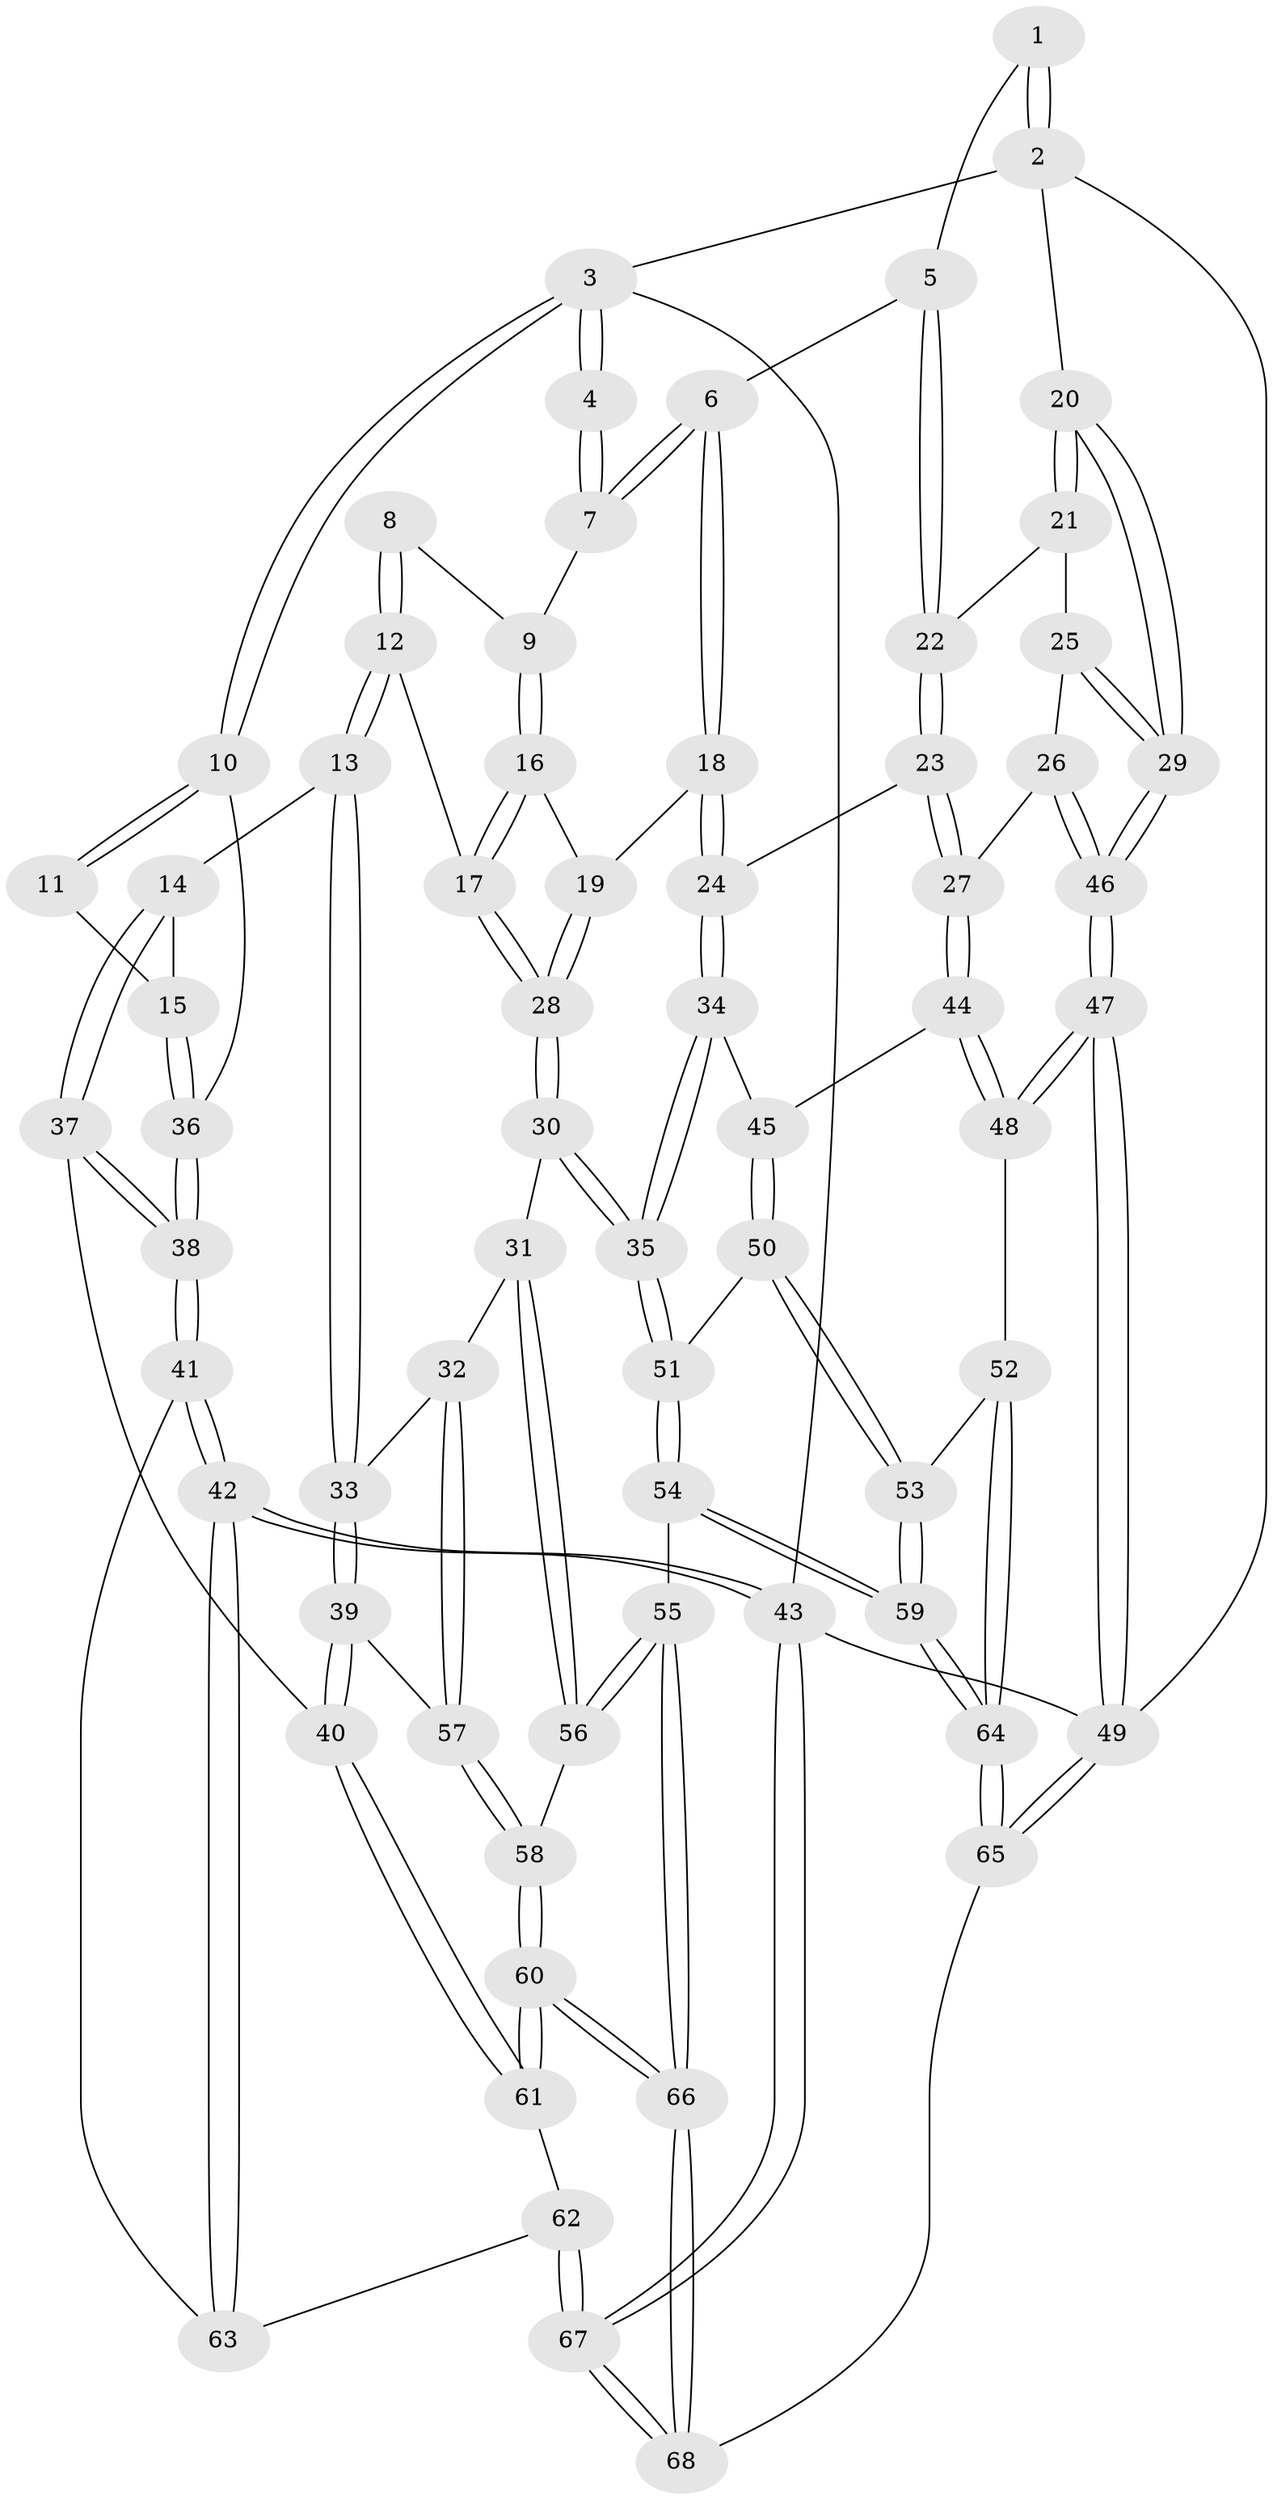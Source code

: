 // Generated by graph-tools (version 1.1) at 2025/27/03/09/25 03:27:14]
// undirected, 68 vertices, 167 edges
graph export_dot {
graph [start="1"]
  node [color=gray90,style=filled];
  1 [pos="+0.8524459225276431+0"];
  2 [pos="+1+0"];
  3 [pos="+0+0"];
  4 [pos="+0.546893314810188+0"];
  5 [pos="+0.7830018742439916+0.31656361380877773"];
  6 [pos="+0.6888632267039363+0.3208477725886881"];
  7 [pos="+0.5387310078787119+0"];
  8 [pos="+0.33190364459101007+0.16202277886093752"];
  9 [pos="+0.4501590272789394+0.13033580638026743"];
  10 [pos="+0+0.032878302404318875"];
  11 [pos="+0.31447387472536603+0.16119560916550815"];
  12 [pos="+0.2437755233581621+0.3672068944130333"];
  13 [pos="+0.1451870741645688+0.38025692236600106"];
  14 [pos="+0.12645190502083353+0.3771676538707786"];
  15 [pos="+0.1247341374369548+0.3756608714583199"];
  16 [pos="+0.44787424935466313+0.230428006861245"];
  17 [pos="+0.33693106952023144+0.37677136155678825"];
  18 [pos="+0.6194544979642124+0.3871795849691815"];
  19 [pos="+0.5564607331557558+0.3717185550160889"];
  20 [pos="+1+0"];
  21 [pos="+0.855012356764861+0.3361680547130699"];
  22 [pos="+0.7883622926693884+0.3198069413641005"];
  23 [pos="+0.7724830817489748+0.4772080277162602"];
  24 [pos="+0.6355342140062047+0.49781243572882594"];
  25 [pos="+0.8895027723027439+0.38800832953536496"];
  26 [pos="+0.8420020257382793+0.5356659356190325"];
  27 [pos="+0.8408382216181881+0.5365174469427462"];
  28 [pos="+0.40953455747064915+0.4642072251697256"];
  29 [pos="+1+0.5165725862604388"];
  30 [pos="+0.4165177861004533+0.5671073674280309"];
  31 [pos="+0.41021914039066876+0.5718714930646732"];
  32 [pos="+0.37857867632527725+0.5936504779683914"];
  33 [pos="+0.32355978506588584+0.6044519323320968"];
  34 [pos="+0.6302003624915148+0.5212416496683605"];
  35 [pos="+0.5299003086846518+0.5964520225279237"];
  36 [pos="+0+0.08006087194229339"];
  37 [pos="+0.09928802078417963+0.6561211236391029"];
  38 [pos="+0+0.7321300343095107"];
  39 [pos="+0.22184154765500802+0.683755642006889"];
  40 [pos="+0.18776917113865702+0.7056472159940484"];
  41 [pos="+0+0.8201532424379907"];
  42 [pos="+0+1"];
  43 [pos="+0+1"];
  44 [pos="+0.8270102340736787+0.5721966097340393"];
  45 [pos="+0.7224160299522682+0.6020436528890025"];
  46 [pos="+1+0.5290493852534895"];
  47 [pos="+1+0.86169262335904"];
  48 [pos="+0.9217445565195928+0.7577164427819546"];
  49 [pos="+1+1"];
  50 [pos="+0.7166956627019484+0.6531528100651509"];
  51 [pos="+0.5618682675395855+0.6909735766237166"];
  52 [pos="+0.9066564557338289+0.7590934546497375"];
  53 [pos="+0.7505698041640828+0.7527836894522025"];
  54 [pos="+0.5650843469233345+0.829110707103561"];
  55 [pos="+0.5141602562950106+0.8382814735699328"];
  56 [pos="+0.501318430257788+0.8332618868260854"];
  57 [pos="+0.405425259347439+0.7608354088086652"];
  58 [pos="+0.42070853861938384+0.8059307316835513"];
  59 [pos="+0.6145359442672892+0.8547868463988033"];
  60 [pos="+0.25464548627181843+0.8552304614740632"];
  61 [pos="+0.2196508003631133+0.840206699589606"];
  62 [pos="+0.21183403117121452+0.8469590717370993"];
  63 [pos="+0.19599973621855588+0.8540457586622037"];
  64 [pos="+0.6766285815597963+0.9810805782567306"];
  65 [pos="+0.764667211215147+1"];
  66 [pos="+0.3736778928758375+1"];
  67 [pos="+0.12768800202111058+1"];
  68 [pos="+0.37753524415319234+1"];
  1 -- 2;
  1 -- 2;
  1 -- 5;
  2 -- 3;
  2 -- 20;
  2 -- 49;
  3 -- 4;
  3 -- 4;
  3 -- 10;
  3 -- 10;
  3 -- 43;
  4 -- 7;
  4 -- 7;
  5 -- 6;
  5 -- 22;
  5 -- 22;
  6 -- 7;
  6 -- 7;
  6 -- 18;
  6 -- 18;
  7 -- 9;
  8 -- 9;
  8 -- 12;
  8 -- 12;
  9 -- 16;
  9 -- 16;
  10 -- 11;
  10 -- 11;
  10 -- 36;
  11 -- 15;
  12 -- 13;
  12 -- 13;
  12 -- 17;
  13 -- 14;
  13 -- 33;
  13 -- 33;
  14 -- 15;
  14 -- 37;
  14 -- 37;
  15 -- 36;
  15 -- 36;
  16 -- 17;
  16 -- 17;
  16 -- 19;
  17 -- 28;
  17 -- 28;
  18 -- 19;
  18 -- 24;
  18 -- 24;
  19 -- 28;
  19 -- 28;
  20 -- 21;
  20 -- 21;
  20 -- 29;
  20 -- 29;
  21 -- 22;
  21 -- 25;
  22 -- 23;
  22 -- 23;
  23 -- 24;
  23 -- 27;
  23 -- 27;
  24 -- 34;
  24 -- 34;
  25 -- 26;
  25 -- 29;
  25 -- 29;
  26 -- 27;
  26 -- 46;
  26 -- 46;
  27 -- 44;
  27 -- 44;
  28 -- 30;
  28 -- 30;
  29 -- 46;
  29 -- 46;
  30 -- 31;
  30 -- 35;
  30 -- 35;
  31 -- 32;
  31 -- 56;
  31 -- 56;
  32 -- 33;
  32 -- 57;
  32 -- 57;
  33 -- 39;
  33 -- 39;
  34 -- 35;
  34 -- 35;
  34 -- 45;
  35 -- 51;
  35 -- 51;
  36 -- 38;
  36 -- 38;
  37 -- 38;
  37 -- 38;
  37 -- 40;
  38 -- 41;
  38 -- 41;
  39 -- 40;
  39 -- 40;
  39 -- 57;
  40 -- 61;
  40 -- 61;
  41 -- 42;
  41 -- 42;
  41 -- 63;
  42 -- 43;
  42 -- 43;
  42 -- 63;
  42 -- 63;
  43 -- 67;
  43 -- 67;
  43 -- 49;
  44 -- 45;
  44 -- 48;
  44 -- 48;
  45 -- 50;
  45 -- 50;
  46 -- 47;
  46 -- 47;
  47 -- 48;
  47 -- 48;
  47 -- 49;
  47 -- 49;
  48 -- 52;
  49 -- 65;
  49 -- 65;
  50 -- 51;
  50 -- 53;
  50 -- 53;
  51 -- 54;
  51 -- 54;
  52 -- 53;
  52 -- 64;
  52 -- 64;
  53 -- 59;
  53 -- 59;
  54 -- 55;
  54 -- 59;
  54 -- 59;
  55 -- 56;
  55 -- 56;
  55 -- 66;
  55 -- 66;
  56 -- 58;
  57 -- 58;
  57 -- 58;
  58 -- 60;
  58 -- 60;
  59 -- 64;
  59 -- 64;
  60 -- 61;
  60 -- 61;
  60 -- 66;
  60 -- 66;
  61 -- 62;
  62 -- 63;
  62 -- 67;
  62 -- 67;
  64 -- 65;
  64 -- 65;
  65 -- 68;
  66 -- 68;
  66 -- 68;
  67 -- 68;
  67 -- 68;
}
